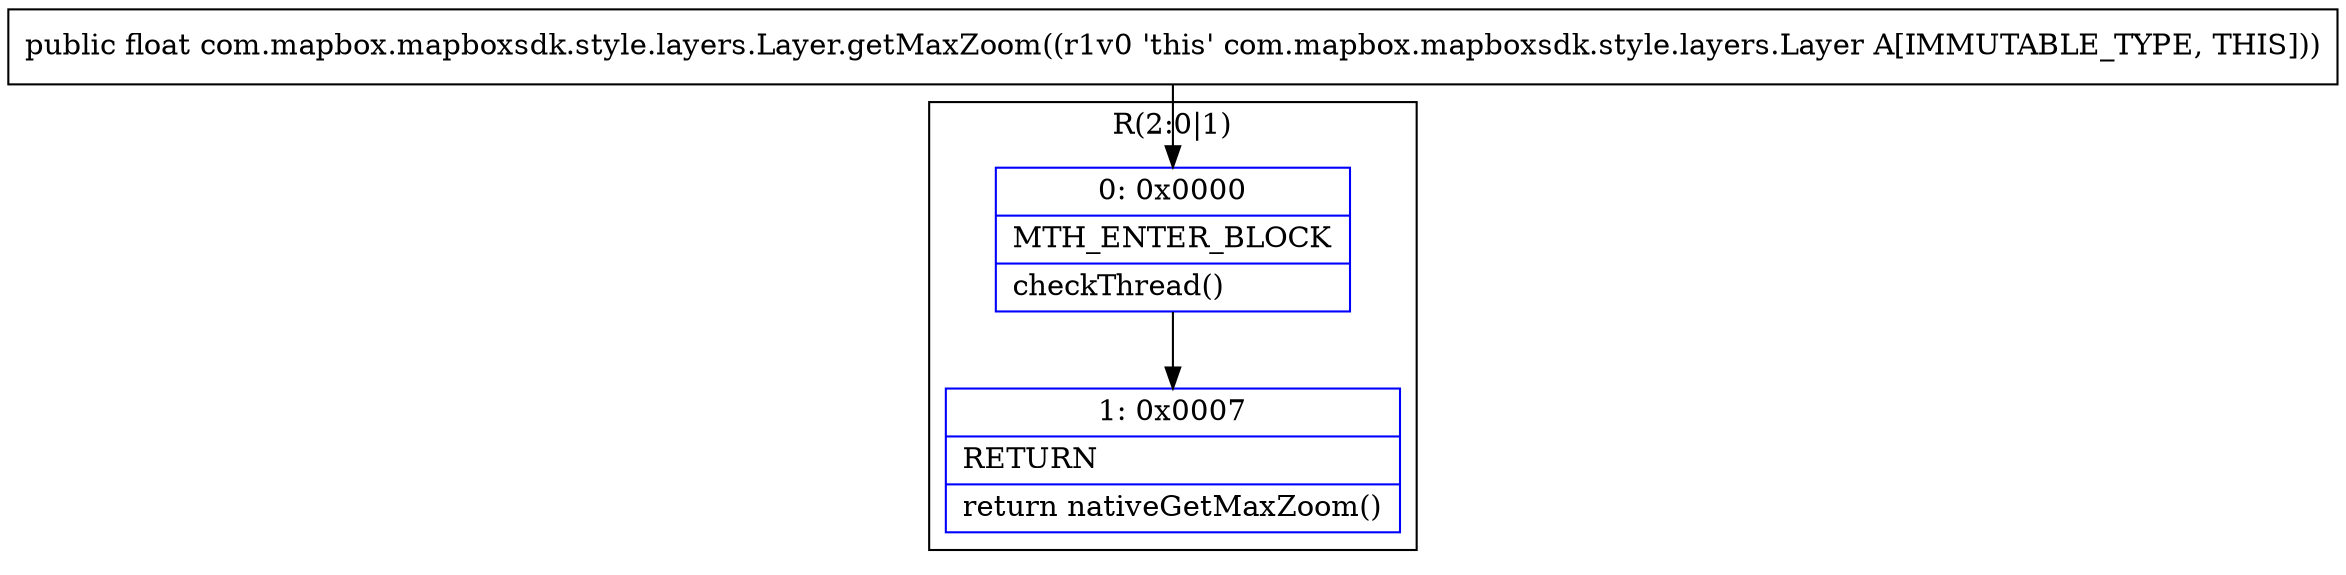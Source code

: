 digraph "CFG forcom.mapbox.mapboxsdk.style.layers.Layer.getMaxZoom()F" {
subgraph cluster_Region_118161677 {
label = "R(2:0|1)";
node [shape=record,color=blue];
Node_0 [shape=record,label="{0\:\ 0x0000|MTH_ENTER_BLOCK\l|checkThread()\l}"];
Node_1 [shape=record,label="{1\:\ 0x0007|RETURN\l|return nativeGetMaxZoom()\l}"];
}
MethodNode[shape=record,label="{public float com.mapbox.mapboxsdk.style.layers.Layer.getMaxZoom((r1v0 'this' com.mapbox.mapboxsdk.style.layers.Layer A[IMMUTABLE_TYPE, THIS])) }"];
MethodNode -> Node_0;
Node_0 -> Node_1;
}


